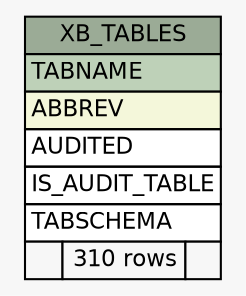 // dot 2.38.0 on Windows 10 10.0
// SchemaSpy rev Unknown
digraph "XB_TABLES" {
  graph [
    rankdir="RL"
    bgcolor="#f7f7f7"
    nodesep="0.18"
    ranksep="0.46"
    fontname="Helvetica"
    fontsize="11"
  ];
  node [
    fontname="Helvetica"
    fontsize="11"
    shape="plaintext"
  ];
  edge [
    arrowsize="0.8"
  ];
  "XB_TABLES" [
    label=<
    <TABLE BORDER="0" CELLBORDER="1" CELLSPACING="0" BGCOLOR="#ffffff">
      <TR><TD COLSPAN="3" BGCOLOR="#9bab96" ALIGN="CENTER">XB_TABLES</TD></TR>
      <TR><TD PORT="TABNAME" COLSPAN="3" BGCOLOR="#bed1b8" ALIGN="LEFT">TABNAME</TD></TR>
      <TR><TD PORT="ABBREV" COLSPAN="3" BGCOLOR="#f4f7da" ALIGN="LEFT">ABBREV</TD></TR>
      <TR><TD PORT="AUDITED" COLSPAN="3" ALIGN="LEFT">AUDITED</TD></TR>
      <TR><TD PORT="IS_AUDIT_TABLE" COLSPAN="3" ALIGN="LEFT">IS_AUDIT_TABLE</TD></TR>
      <TR><TD PORT="TABSCHEMA" COLSPAN="3" ALIGN="LEFT">TABSCHEMA</TD></TR>
      <TR><TD ALIGN="LEFT" BGCOLOR="#f7f7f7">  </TD><TD ALIGN="RIGHT" BGCOLOR="#f7f7f7">310 rows</TD><TD ALIGN="RIGHT" BGCOLOR="#f7f7f7">  </TD></TR>
    </TABLE>>
    URL="tables/XB_TABLES.html"
    tooltip="XB_TABLES"
  ];
}
